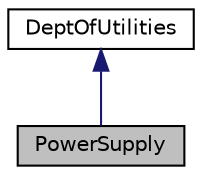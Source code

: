 digraph "PowerSupply"
{
 // LATEX_PDF_SIZE
  edge [fontname="Helvetica",fontsize="10",labelfontname="Helvetica",labelfontsize="10"];
  node [fontname="Helvetica",fontsize="10",shape=record];
  Node1 [label="PowerSupply",height=0.2,width=0.4,color="black", fillcolor="grey75", style="filled", fontcolor="black",tooltip="Manages the electricity generation and distribution system for the city. Inherits from the Department..."];
  Node2 -> Node1 [dir="back",color="midnightblue",fontsize="10",style="solid"];
  Node2 [label="DeptOfUtilities",height=0.2,width=0.4,color="black", fillcolor="white", style="filled",URL="$classDeptOfUtilities.html",tooltip="Base class for managing various city utility departments like power, water, and waste management."];
}
